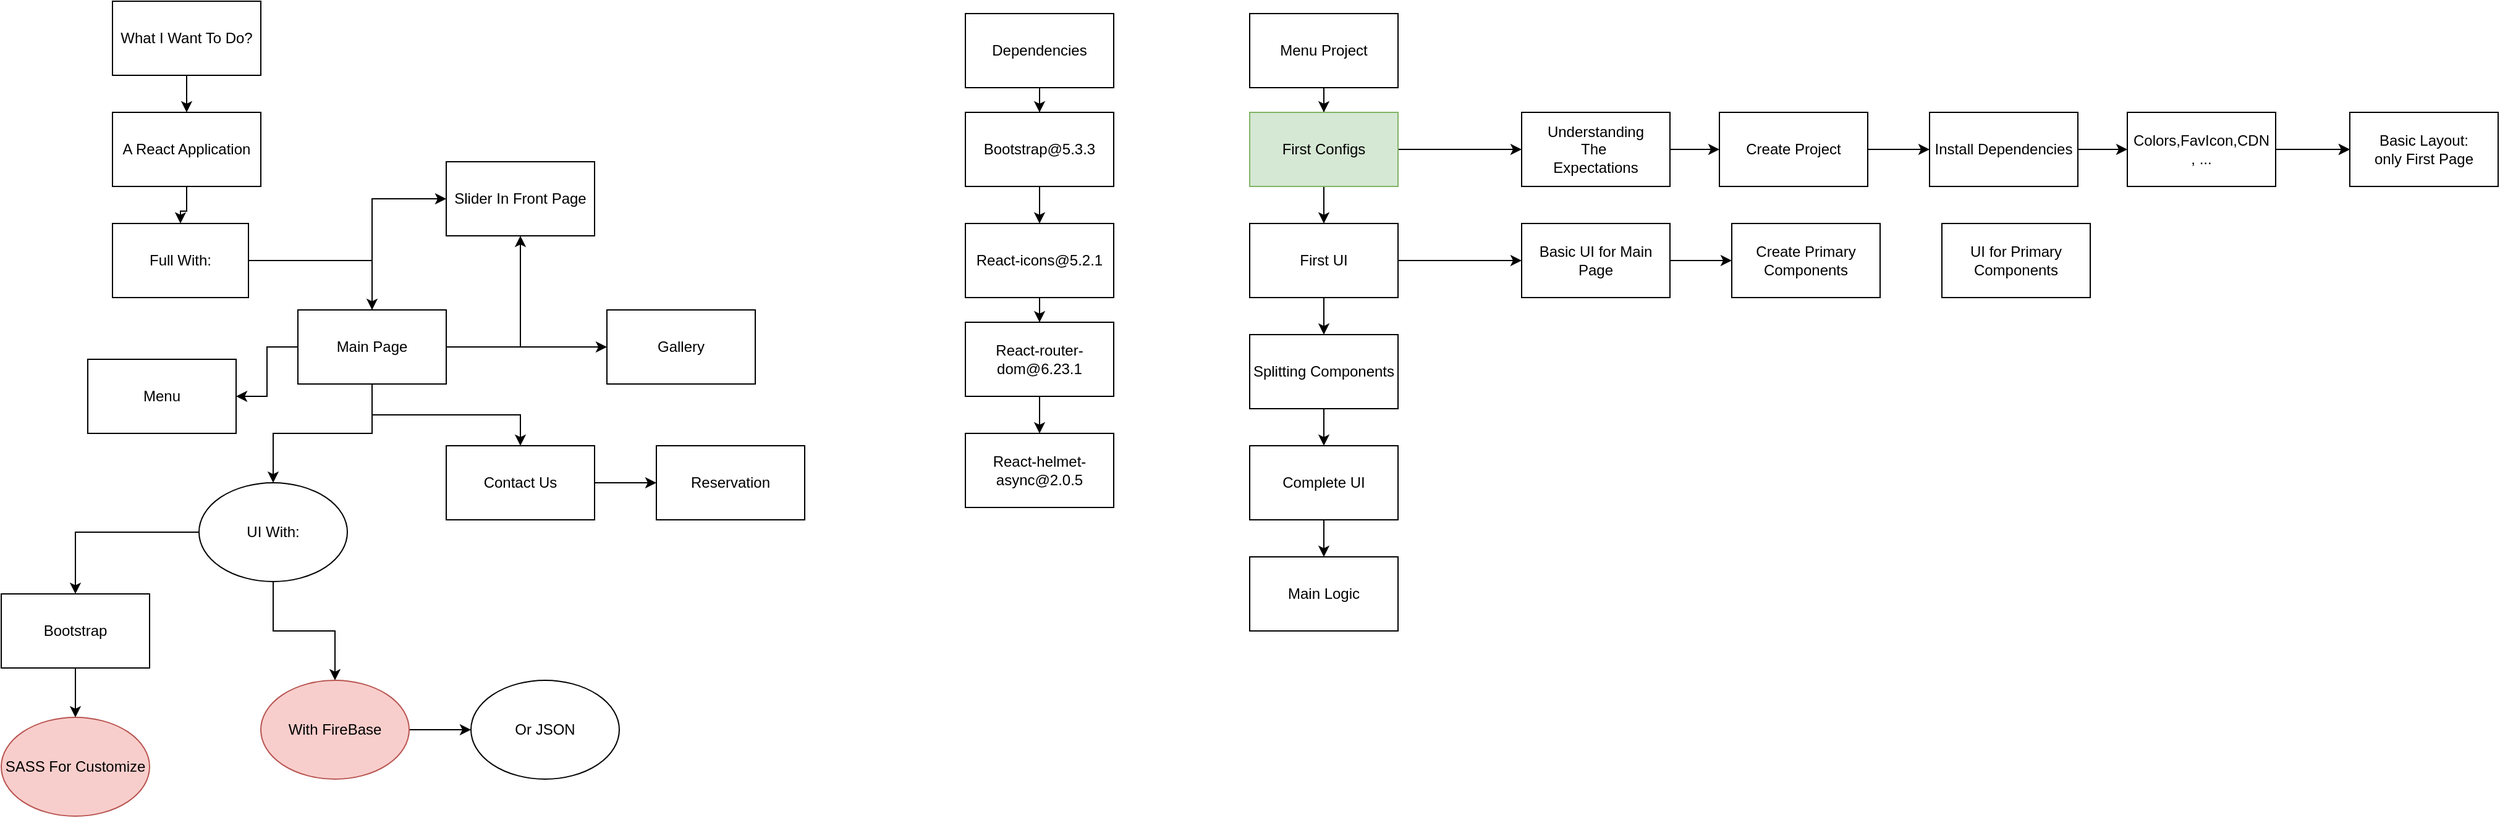 <mxfile version="24.6.0" type="github">
  <diagram name="Page-1" id="k91YlH_2i0-Fb6imYHZs">
    <mxGraphModel dx="1600" dy="961" grid="1" gridSize="10" guides="1" tooltips="1" connect="1" arrows="1" fold="1" page="1" pageScale="1" pageWidth="850" pageHeight="1100" math="0" shadow="0">
      <root>
        <mxCell id="0" />
        <mxCell id="1" parent="0" />
        <mxCell id="Frx3Vn75q-I1JXAV17rQ-2" style="edgeStyle=orthogonalEdgeStyle;rounded=0;orthogonalLoop=1;jettySize=auto;html=1;" parent="1" source="Frx3Vn75q-I1JXAV17rQ-1" target="Frx3Vn75q-I1JXAV17rQ-3" edge="1">
          <mxGeometry relative="1" as="geometry">
            <mxPoint x="120" y="130" as="targetPoint" />
          </mxGeometry>
        </mxCell>
        <mxCell id="Frx3Vn75q-I1JXAV17rQ-1" value="What I Want To Do?" style="rounded=0;whiteSpace=wrap;html=1;" parent="1" vertex="1">
          <mxGeometry x="60" y="40" width="120" height="60" as="geometry" />
        </mxCell>
        <mxCell id="Frx3Vn75q-I1JXAV17rQ-4" style="edgeStyle=orthogonalEdgeStyle;rounded=0;orthogonalLoop=1;jettySize=auto;html=1;" parent="1" source="Frx3Vn75q-I1JXAV17rQ-3" target="Frx3Vn75q-I1JXAV17rQ-5" edge="1">
          <mxGeometry relative="1" as="geometry">
            <mxPoint x="120" y="230" as="targetPoint" />
          </mxGeometry>
        </mxCell>
        <mxCell id="Frx3Vn75q-I1JXAV17rQ-3" value="A React Application" style="rounded=0;whiteSpace=wrap;html=1;" parent="1" vertex="1">
          <mxGeometry x="60" y="130" width="120" height="60" as="geometry" />
        </mxCell>
        <mxCell id="Frx3Vn75q-I1JXAV17rQ-10" style="edgeStyle=orthogonalEdgeStyle;rounded=0;orthogonalLoop=1;jettySize=auto;html=1;" parent="1" source="Frx3Vn75q-I1JXAV17rQ-5" target="Frx3Vn75q-I1JXAV17rQ-11" edge="1">
          <mxGeometry relative="1" as="geometry">
            <mxPoint x="230" y="250" as="targetPoint" />
            <Array as="points">
              <mxPoint x="270" y="250" />
            </Array>
          </mxGeometry>
        </mxCell>
        <mxCell id="Frx3Vn75q-I1JXAV17rQ-5" value="Full With:" style="rounded=0;whiteSpace=wrap;html=1;" parent="1" vertex="1">
          <mxGeometry x="60" y="220" width="110" height="60" as="geometry" />
        </mxCell>
        <mxCell id="Frx3Vn75q-I1JXAV17rQ-8" value="Menu" style="rounded=0;whiteSpace=wrap;html=1;" parent="1" vertex="1">
          <mxGeometry x="40" y="330" width="120" height="60" as="geometry" />
        </mxCell>
        <mxCell id="Frx3Vn75q-I1JXAV17rQ-12" style="edgeStyle=orthogonalEdgeStyle;rounded=0;orthogonalLoop=1;jettySize=auto;html=1;" parent="1" source="Frx3Vn75q-I1JXAV17rQ-11" target="Frx3Vn75q-I1JXAV17rQ-13" edge="1">
          <mxGeometry relative="1" as="geometry">
            <mxPoint x="360" y="320" as="targetPoint" />
          </mxGeometry>
        </mxCell>
        <mxCell id="Frx3Vn75q-I1JXAV17rQ-19" style="edgeStyle=orthogonalEdgeStyle;rounded=0;orthogonalLoop=1;jettySize=auto;html=1;" parent="1" source="Frx3Vn75q-I1JXAV17rQ-11" target="Frx3Vn75q-I1JXAV17rQ-8" edge="1">
          <mxGeometry relative="1" as="geometry" />
        </mxCell>
        <mxCell id="Frx3Vn75q-I1JXAV17rQ-21" style="edgeStyle=orthogonalEdgeStyle;rounded=0;orthogonalLoop=1;jettySize=auto;html=1;entryX=0.5;entryY=0;entryDx=0;entryDy=0;" parent="1" source="Frx3Vn75q-I1JXAV17rQ-11" target="Frx3Vn75q-I1JXAV17rQ-20" edge="1">
          <mxGeometry relative="1" as="geometry" />
        </mxCell>
        <mxCell id="Frx3Vn75q-I1JXAV17rQ-22" style="edgeStyle=orthogonalEdgeStyle;rounded=0;orthogonalLoop=1;jettySize=auto;html=1;entryX=0;entryY=0.5;entryDx=0;entryDy=0;" parent="1" source="Frx3Vn75q-I1JXAV17rQ-11" target="Frx3Vn75q-I1JXAV17rQ-17" edge="1">
          <mxGeometry relative="1" as="geometry" />
        </mxCell>
        <mxCell id="Frx3Vn75q-I1JXAV17rQ-28" value="" style="edgeStyle=orthogonalEdgeStyle;rounded=0;orthogonalLoop=1;jettySize=auto;html=1;" parent="1" source="Frx3Vn75q-I1JXAV17rQ-11" target="Frx3Vn75q-I1JXAV17rQ-27" edge="1">
          <mxGeometry relative="1" as="geometry" />
        </mxCell>
        <mxCell id="Frx3Vn75q-I1JXAV17rQ-11" value="Main Page" style="rounded=0;whiteSpace=wrap;html=1;" parent="1" vertex="1">
          <mxGeometry x="210" y="290" width="120" height="60" as="geometry" />
        </mxCell>
        <mxCell id="Frx3Vn75q-I1JXAV17rQ-23" style="edgeStyle=orthogonalEdgeStyle;rounded=0;orthogonalLoop=1;jettySize=auto;html=1;entryX=0.5;entryY=1;entryDx=0;entryDy=0;" parent="1" source="Frx3Vn75q-I1JXAV17rQ-13" target="Frx3Vn75q-I1JXAV17rQ-17" edge="1">
          <mxGeometry relative="1" as="geometry" />
        </mxCell>
        <mxCell id="Frx3Vn75q-I1JXAV17rQ-13" value="Gallery" style="rounded=0;whiteSpace=wrap;html=1;" parent="1" vertex="1">
          <mxGeometry x="460" y="290" width="120" height="60" as="geometry" />
        </mxCell>
        <mxCell id="Frx3Vn75q-I1JXAV17rQ-14" value="Reservation" style="rounded=0;whiteSpace=wrap;html=1;" parent="1" vertex="1">
          <mxGeometry x="500" y="400" width="120" height="60" as="geometry" />
        </mxCell>
        <mxCell id="Frx3Vn75q-I1JXAV17rQ-17" value="Slider In Front Page" style="rounded=0;whiteSpace=wrap;html=1;" parent="1" vertex="1">
          <mxGeometry x="330" y="170" width="120" height="60" as="geometry" />
        </mxCell>
        <mxCell id="Frx3Vn75q-I1JXAV17rQ-25" style="edgeStyle=orthogonalEdgeStyle;rounded=0;orthogonalLoop=1;jettySize=auto;html=1;entryX=0;entryY=0.5;entryDx=0;entryDy=0;" parent="1" source="Frx3Vn75q-I1JXAV17rQ-20" target="Frx3Vn75q-I1JXAV17rQ-14" edge="1">
          <mxGeometry relative="1" as="geometry" />
        </mxCell>
        <mxCell id="Frx3Vn75q-I1JXAV17rQ-20" value="Contact Us" style="rounded=0;whiteSpace=wrap;html=1;" parent="1" vertex="1">
          <mxGeometry x="330" y="400" width="120" height="60" as="geometry" />
        </mxCell>
        <mxCell id="Frx3Vn75q-I1JXAV17rQ-29" style="edgeStyle=orthogonalEdgeStyle;rounded=0;orthogonalLoop=1;jettySize=auto;html=1;" parent="1" source="Frx3Vn75q-I1JXAV17rQ-27" target="Frx3Vn75q-I1JXAV17rQ-30" edge="1">
          <mxGeometry relative="1" as="geometry">
            <mxPoint x="70" y="530" as="targetPoint" />
          </mxGeometry>
        </mxCell>
        <mxCell id="Frx3Vn75q-I1JXAV17rQ-37" style="edgeStyle=orthogonalEdgeStyle;rounded=0;orthogonalLoop=1;jettySize=auto;html=1;" parent="1" source="Frx3Vn75q-I1JXAV17rQ-27" target="Frx3Vn75q-I1JXAV17rQ-35" edge="1">
          <mxGeometry relative="1" as="geometry" />
        </mxCell>
        <mxCell id="Frx3Vn75q-I1JXAV17rQ-27" value="UI With:" style="ellipse;whiteSpace=wrap;html=1;rounded=0;" parent="1" vertex="1">
          <mxGeometry x="130" y="430" width="120" height="80" as="geometry" />
        </mxCell>
        <mxCell id="Frx3Vn75q-I1JXAV17rQ-32" style="edgeStyle=orthogonalEdgeStyle;rounded=0;orthogonalLoop=1;jettySize=auto;html=1;" parent="1" source="Frx3Vn75q-I1JXAV17rQ-30" target="Frx3Vn75q-I1JXAV17rQ-33" edge="1">
          <mxGeometry relative="1" as="geometry">
            <mxPoint x="30" y="610" as="targetPoint" />
          </mxGeometry>
        </mxCell>
        <mxCell id="Frx3Vn75q-I1JXAV17rQ-30" value="Bootstrap" style="rounded=0;whiteSpace=wrap;html=1;" parent="1" vertex="1">
          <mxGeometry x="-30" y="520" width="120" height="60" as="geometry" />
        </mxCell>
        <mxCell id="Frx3Vn75q-I1JXAV17rQ-33" value="SASS For Customize" style="ellipse;whiteSpace=wrap;html=1;fillColor=#f8cecc;strokeColor=#b85450;" parent="1" vertex="1">
          <mxGeometry x="-30" y="620" width="120" height="80" as="geometry" />
        </mxCell>
        <mxCell id="Frx3Vn75q-I1JXAV17rQ-38" style="edgeStyle=orthogonalEdgeStyle;rounded=0;orthogonalLoop=1;jettySize=auto;html=1;" parent="1" source="Frx3Vn75q-I1JXAV17rQ-35" target="Frx3Vn75q-I1JXAV17rQ-39" edge="1">
          <mxGeometry relative="1" as="geometry">
            <mxPoint x="360" y="630" as="targetPoint" />
          </mxGeometry>
        </mxCell>
        <mxCell id="Frx3Vn75q-I1JXAV17rQ-35" value="With FireBase" style="ellipse;whiteSpace=wrap;html=1;fillColor=#f8cecc;strokeColor=#b85450;" parent="1" vertex="1">
          <mxGeometry x="180" y="590" width="120" height="80" as="geometry" />
        </mxCell>
        <mxCell id="Frx3Vn75q-I1JXAV17rQ-39" value="Or JSON" style="ellipse;whiteSpace=wrap;html=1;" parent="1" vertex="1">
          <mxGeometry x="350" y="590" width="120" height="80" as="geometry" />
        </mxCell>
        <mxCell id="Frx3Vn75q-I1JXAV17rQ-41" style="edgeStyle=orthogonalEdgeStyle;rounded=0;orthogonalLoop=1;jettySize=auto;html=1;" parent="1" source="Frx3Vn75q-I1JXAV17rQ-40" target="Frx3Vn75q-I1JXAV17rQ-42" edge="1">
          <mxGeometry relative="1" as="geometry">
            <mxPoint x="810" y="160" as="targetPoint" />
          </mxGeometry>
        </mxCell>
        <mxCell id="Frx3Vn75q-I1JXAV17rQ-40" value="Dependencies" style="rounded=0;whiteSpace=wrap;html=1;" parent="1" vertex="1">
          <mxGeometry x="750" y="50" width="120" height="60" as="geometry" />
        </mxCell>
        <mxCell id="Frx3Vn75q-I1JXAV17rQ-43" style="edgeStyle=orthogonalEdgeStyle;rounded=0;orthogonalLoop=1;jettySize=auto;html=1;" parent="1" source="Frx3Vn75q-I1JXAV17rQ-42" target="Frx3Vn75q-I1JXAV17rQ-44" edge="1">
          <mxGeometry relative="1" as="geometry">
            <mxPoint x="810" y="230" as="targetPoint" />
          </mxGeometry>
        </mxCell>
        <mxCell id="Frx3Vn75q-I1JXAV17rQ-42" value="Bootstrap@5.3.3" style="rounded=0;whiteSpace=wrap;html=1;" parent="1" vertex="1">
          <mxGeometry x="750" y="130" width="120" height="60" as="geometry" />
        </mxCell>
        <mxCell id="Frx3Vn75q-I1JXAV17rQ-45" style="edgeStyle=orthogonalEdgeStyle;rounded=0;orthogonalLoop=1;jettySize=auto;html=1;" parent="1" source="Frx3Vn75q-I1JXAV17rQ-44" target="Frx3Vn75q-I1JXAV17rQ-46" edge="1">
          <mxGeometry relative="1" as="geometry">
            <mxPoint x="810" y="310" as="targetPoint" />
          </mxGeometry>
        </mxCell>
        <mxCell id="Frx3Vn75q-I1JXAV17rQ-44" value="React-icons@5.2.1" style="rounded=0;whiteSpace=wrap;html=1;" parent="1" vertex="1">
          <mxGeometry x="750" y="220" width="120" height="60" as="geometry" />
        </mxCell>
        <mxCell id="Frx3Vn75q-I1JXAV17rQ-47" style="edgeStyle=orthogonalEdgeStyle;rounded=0;orthogonalLoop=1;jettySize=auto;html=1;" parent="1" source="Frx3Vn75q-I1JXAV17rQ-46" target="Frx3Vn75q-I1JXAV17rQ-48" edge="1">
          <mxGeometry relative="1" as="geometry">
            <mxPoint x="810" y="400.0" as="targetPoint" />
          </mxGeometry>
        </mxCell>
        <mxCell id="Frx3Vn75q-I1JXAV17rQ-46" value="React-router-dom@6.23.1" style="rounded=0;whiteSpace=wrap;html=1;" parent="1" vertex="1">
          <mxGeometry x="750" y="300" width="120" height="60" as="geometry" />
        </mxCell>
        <mxCell id="Frx3Vn75q-I1JXAV17rQ-48" value="React-helmet-async@2.0.5" style="rounded=0;whiteSpace=wrap;html=1;" parent="1" vertex="1">
          <mxGeometry x="750" y="390.0" width="120" height="60" as="geometry" />
        </mxCell>
        <mxCell id="X-fYzI0_lWsfJhpt5ORi-1" style="edgeStyle=orthogonalEdgeStyle;rounded=0;orthogonalLoop=1;jettySize=auto;html=1;" edge="1" parent="1" source="X-fYzI0_lWsfJhpt5ORi-2" target="X-fYzI0_lWsfJhpt5ORi-5">
          <mxGeometry relative="1" as="geometry">
            <mxPoint x="1040" y="140" as="targetPoint" />
          </mxGeometry>
        </mxCell>
        <mxCell id="X-fYzI0_lWsfJhpt5ORi-2" value="Menu Project" style="rounded=0;whiteSpace=wrap;html=1;" vertex="1" parent="1">
          <mxGeometry x="980" y="50" width="120" height="60" as="geometry" />
        </mxCell>
        <mxCell id="X-fYzI0_lWsfJhpt5ORi-3" style="edgeStyle=orthogonalEdgeStyle;rounded=0;orthogonalLoop=1;jettySize=auto;html=1;" edge="1" parent="1" source="X-fYzI0_lWsfJhpt5ORi-5" target="X-fYzI0_lWsfJhpt5ORi-8">
          <mxGeometry relative="1" as="geometry">
            <mxPoint x="1040" y="220" as="targetPoint" />
          </mxGeometry>
        </mxCell>
        <mxCell id="X-fYzI0_lWsfJhpt5ORi-4" style="edgeStyle=orthogonalEdgeStyle;rounded=0;orthogonalLoop=1;jettySize=auto;html=1;" edge="1" parent="1" source="X-fYzI0_lWsfJhpt5ORi-5" target="X-fYzI0_lWsfJhpt5ORi-15">
          <mxGeometry relative="1" as="geometry">
            <mxPoint x="1250" y="160" as="targetPoint" />
          </mxGeometry>
        </mxCell>
        <mxCell id="X-fYzI0_lWsfJhpt5ORi-5" value="First Configs" style="rounded=0;whiteSpace=wrap;html=1;fillColor=#d5e8d4;strokeColor=#82b366;" vertex="1" parent="1">
          <mxGeometry x="980" y="130" width="120" height="60" as="geometry" />
        </mxCell>
        <mxCell id="X-fYzI0_lWsfJhpt5ORi-6" style="edgeStyle=orthogonalEdgeStyle;rounded=0;orthogonalLoop=1;jettySize=auto;html=1;" edge="1" parent="1" source="X-fYzI0_lWsfJhpt5ORi-8" target="X-fYzI0_lWsfJhpt5ORi-10">
          <mxGeometry relative="1" as="geometry">
            <mxPoint x="1040" y="320" as="targetPoint" />
          </mxGeometry>
        </mxCell>
        <mxCell id="X-fYzI0_lWsfJhpt5ORi-7" style="edgeStyle=orthogonalEdgeStyle;rounded=0;orthogonalLoop=1;jettySize=auto;html=1;" edge="1" parent="1" source="X-fYzI0_lWsfJhpt5ORi-8" target="X-fYzI0_lWsfJhpt5ORi-23">
          <mxGeometry relative="1" as="geometry" />
        </mxCell>
        <mxCell id="X-fYzI0_lWsfJhpt5ORi-8" value="First UI" style="rounded=0;whiteSpace=wrap;html=1;" vertex="1" parent="1">
          <mxGeometry x="980" y="220" width="120" height="60" as="geometry" />
        </mxCell>
        <mxCell id="X-fYzI0_lWsfJhpt5ORi-9" style="edgeStyle=orthogonalEdgeStyle;rounded=0;orthogonalLoop=1;jettySize=auto;html=1;" edge="1" parent="1" source="X-fYzI0_lWsfJhpt5ORi-10" target="X-fYzI0_lWsfJhpt5ORi-12">
          <mxGeometry relative="1" as="geometry">
            <mxPoint x="1040" y="410" as="targetPoint" />
          </mxGeometry>
        </mxCell>
        <mxCell id="X-fYzI0_lWsfJhpt5ORi-10" value="Splitting Components" style="rounded=0;whiteSpace=wrap;html=1;" vertex="1" parent="1">
          <mxGeometry x="980" y="310" width="120" height="60" as="geometry" />
        </mxCell>
        <mxCell id="X-fYzI0_lWsfJhpt5ORi-11" style="edgeStyle=orthogonalEdgeStyle;rounded=0;orthogonalLoop=1;jettySize=auto;html=1;" edge="1" parent="1" source="X-fYzI0_lWsfJhpt5ORi-12" target="X-fYzI0_lWsfJhpt5ORi-13">
          <mxGeometry relative="1" as="geometry">
            <mxPoint x="1040" y="490" as="targetPoint" />
          </mxGeometry>
        </mxCell>
        <mxCell id="X-fYzI0_lWsfJhpt5ORi-12" value="Complete UI" style="rounded=0;whiteSpace=wrap;html=1;" vertex="1" parent="1">
          <mxGeometry x="980" y="400" width="120" height="60" as="geometry" />
        </mxCell>
        <mxCell id="X-fYzI0_lWsfJhpt5ORi-13" value="Main Logic" style="rounded=0;whiteSpace=wrap;html=1;" vertex="1" parent="1">
          <mxGeometry x="980" y="490" width="120" height="60" as="geometry" />
        </mxCell>
        <mxCell id="X-fYzI0_lWsfJhpt5ORi-14" style="edgeStyle=orthogonalEdgeStyle;rounded=0;orthogonalLoop=1;jettySize=auto;html=1;" edge="1" parent="1" source="X-fYzI0_lWsfJhpt5ORi-15">
          <mxGeometry relative="1" as="geometry">
            <mxPoint x="1360" y="160" as="targetPoint" />
          </mxGeometry>
        </mxCell>
        <mxCell id="X-fYzI0_lWsfJhpt5ORi-15" value="Understanding&lt;div&gt;The&amp;nbsp;&lt;/div&gt;&lt;div&gt;Expectations&lt;/div&gt;" style="rounded=0;whiteSpace=wrap;html=1;" vertex="1" parent="1">
          <mxGeometry x="1200" y="130" width="120" height="60" as="geometry" />
        </mxCell>
        <mxCell id="X-fYzI0_lWsfJhpt5ORi-16" value="UI for Primary Components" style="rounded=0;whiteSpace=wrap;html=1;" vertex="1" parent="1">
          <mxGeometry x="1540" y="220" width="120" height="60" as="geometry" />
        </mxCell>
        <mxCell id="X-fYzI0_lWsfJhpt5ORi-17" value="Basic Layout:&lt;div&gt;only First Page&lt;/div&gt;" style="rounded=0;whiteSpace=wrap;html=1;" vertex="1" parent="1">
          <mxGeometry x="1870" y="130" width="120" height="60" as="geometry" />
        </mxCell>
        <mxCell id="X-fYzI0_lWsfJhpt5ORi-18" value="Create Primary Components" style="rounded=0;whiteSpace=wrap;html=1;" vertex="1" parent="1">
          <mxGeometry x="1370" y="220" width="120" height="60" as="geometry" />
        </mxCell>
        <mxCell id="X-fYzI0_lWsfJhpt5ORi-19" value="" style="edgeStyle=orthogonalEdgeStyle;rounded=0;orthogonalLoop=1;jettySize=auto;html=1;" edge="1" parent="1" source="X-fYzI0_lWsfJhpt5ORi-21" target="X-fYzI0_lWsfJhpt5ORi-17">
          <mxGeometry relative="1" as="geometry" />
        </mxCell>
        <mxCell id="X-fYzI0_lWsfJhpt5ORi-20" style="edgeStyle=orthogonalEdgeStyle;rounded=0;orthogonalLoop=1;jettySize=auto;html=1;" edge="1" parent="1" source="X-fYzI0_lWsfJhpt5ORi-21" target="X-fYzI0_lWsfJhpt5ORi-17">
          <mxGeometry relative="1" as="geometry" />
        </mxCell>
        <mxCell id="X-fYzI0_lWsfJhpt5ORi-21" value="Colors,FavIcon,CDN&lt;div&gt;, ...&lt;/div&gt;" style="rounded=0;whiteSpace=wrap;html=1;" vertex="1" parent="1">
          <mxGeometry x="1690" y="130" width="120" height="60" as="geometry" />
        </mxCell>
        <mxCell id="X-fYzI0_lWsfJhpt5ORi-22" style="edgeStyle=orthogonalEdgeStyle;rounded=0;orthogonalLoop=1;jettySize=auto;html=1;entryX=0;entryY=0.5;entryDx=0;entryDy=0;" edge="1" parent="1" source="X-fYzI0_lWsfJhpt5ORi-23" target="X-fYzI0_lWsfJhpt5ORi-18">
          <mxGeometry relative="1" as="geometry" />
        </mxCell>
        <mxCell id="X-fYzI0_lWsfJhpt5ORi-23" value="Basic UI for Main Page" style="rounded=0;whiteSpace=wrap;html=1;" vertex="1" parent="1">
          <mxGeometry x="1200" y="220" width="120" height="60" as="geometry" />
        </mxCell>
        <mxCell id="X-fYzI0_lWsfJhpt5ORi-24" style="edgeStyle=orthogonalEdgeStyle;rounded=0;orthogonalLoop=1;jettySize=auto;html=1;entryX=0;entryY=0.5;entryDx=0;entryDy=0;" edge="1" parent="1" source="X-fYzI0_lWsfJhpt5ORi-25" target="X-fYzI0_lWsfJhpt5ORi-21">
          <mxGeometry relative="1" as="geometry" />
        </mxCell>
        <mxCell id="X-fYzI0_lWsfJhpt5ORi-25" value="Install Dependencies" style="rounded=0;whiteSpace=wrap;html=1;" vertex="1" parent="1">
          <mxGeometry x="1530" y="130" width="120" height="60" as="geometry" />
        </mxCell>
        <mxCell id="X-fYzI0_lWsfJhpt5ORi-26" style="edgeStyle=orthogonalEdgeStyle;rounded=0;orthogonalLoop=1;jettySize=auto;html=1;" edge="1" parent="1" source="X-fYzI0_lWsfJhpt5ORi-27" target="X-fYzI0_lWsfJhpt5ORi-25">
          <mxGeometry relative="1" as="geometry" />
        </mxCell>
        <mxCell id="X-fYzI0_lWsfJhpt5ORi-27" value="Create Project" style="rounded=0;whiteSpace=wrap;html=1;" vertex="1" parent="1">
          <mxGeometry x="1360" y="130" width="120" height="60" as="geometry" />
        </mxCell>
      </root>
    </mxGraphModel>
  </diagram>
</mxfile>
